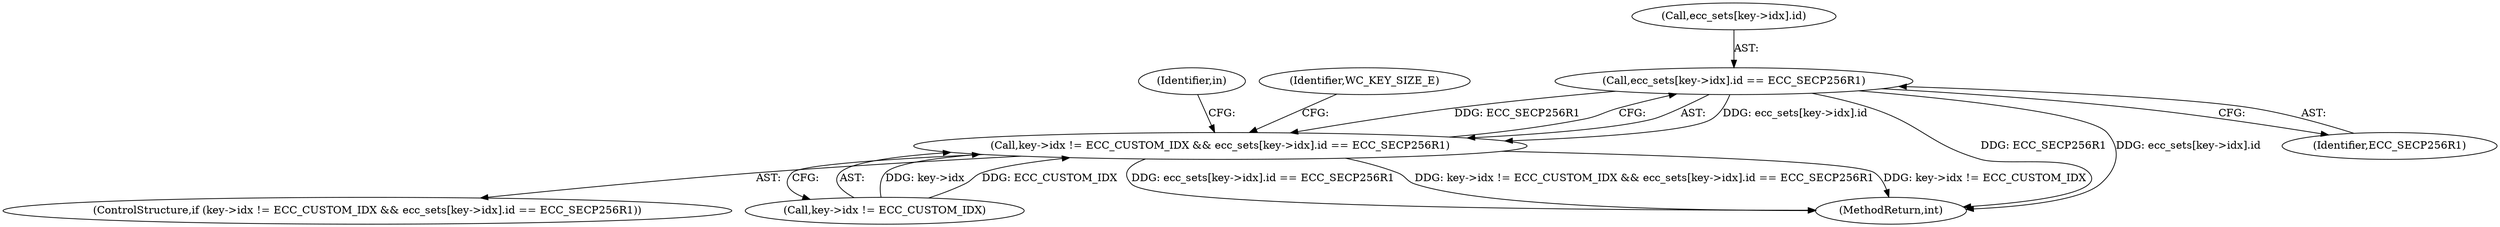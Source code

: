 digraph "0_wolfssl_9b9568d500f31f964af26ba8d01e542e1f27e5ca_0@array" {
"1000192" [label="(Call,ecc_sets[key->idx].id == ECC_SECP256R1)"];
"1000186" [label="(Call,key->idx != ECC_CUSTOM_IDX && ecc_sets[key->idx].id == ECC_SECP256R1)"];
"1000220" [label="(MethodReturn,int)"];
"1000203" [label="(Identifier,in)"];
"1000186" [label="(Call,key->idx != ECC_CUSTOM_IDX && ecc_sets[key->idx].id == ECC_SECP256R1)"];
"1000217" [label="(Identifier,WC_KEY_SIZE_E)"];
"1000185" [label="(ControlStructure,if (key->idx != ECC_CUSTOM_IDX && ecc_sets[key->idx].id == ECC_SECP256R1))"];
"1000193" [label="(Call,ecc_sets[key->idx].id)"];
"1000192" [label="(Call,ecc_sets[key->idx].id == ECC_SECP256R1)"];
"1000187" [label="(Call,key->idx != ECC_CUSTOM_IDX)"];
"1000200" [label="(Identifier,ECC_SECP256R1)"];
"1000192" -> "1000186"  [label="AST: "];
"1000192" -> "1000200"  [label="CFG: "];
"1000193" -> "1000192"  [label="AST: "];
"1000200" -> "1000192"  [label="AST: "];
"1000186" -> "1000192"  [label="CFG: "];
"1000192" -> "1000220"  [label="DDG: ECC_SECP256R1"];
"1000192" -> "1000220"  [label="DDG: ecc_sets[key->idx].id"];
"1000192" -> "1000186"  [label="DDG: ecc_sets[key->idx].id"];
"1000192" -> "1000186"  [label="DDG: ECC_SECP256R1"];
"1000186" -> "1000185"  [label="AST: "];
"1000186" -> "1000187"  [label="CFG: "];
"1000187" -> "1000186"  [label="AST: "];
"1000203" -> "1000186"  [label="CFG: "];
"1000217" -> "1000186"  [label="CFG: "];
"1000186" -> "1000220"  [label="DDG: key->idx != ECC_CUSTOM_IDX && ecc_sets[key->idx].id == ECC_SECP256R1"];
"1000186" -> "1000220"  [label="DDG: key->idx != ECC_CUSTOM_IDX"];
"1000186" -> "1000220"  [label="DDG: ecc_sets[key->idx].id == ECC_SECP256R1"];
"1000187" -> "1000186"  [label="DDG: key->idx"];
"1000187" -> "1000186"  [label="DDG: ECC_CUSTOM_IDX"];
}
